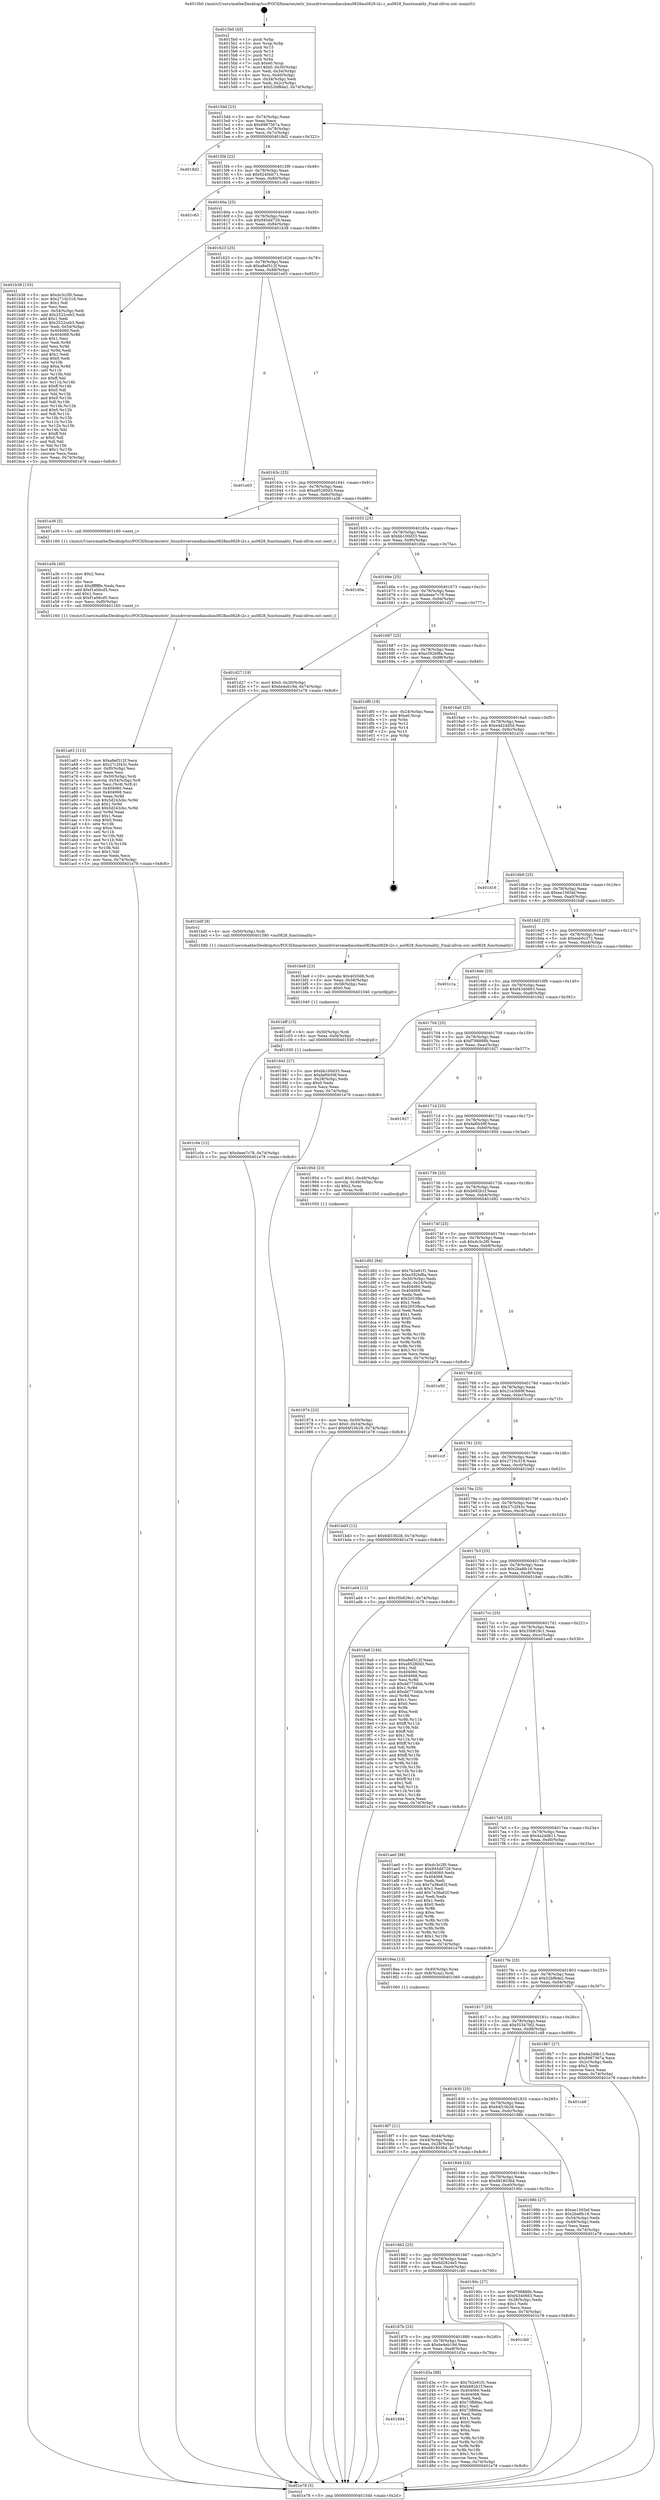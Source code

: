 digraph "0x4015b0" {
  label = "0x4015b0 (/mnt/c/Users/mathe/Desktop/tcc/POCII/binaries/extr_linuxdriversmediausbau0828au0828-i2c.c_au0828_functionality_Final-ollvm.out::main(0))"
  labelloc = "t"
  node[shape=record]

  Entry [label="",width=0.3,height=0.3,shape=circle,fillcolor=black,style=filled]
  "0x4015dd" [label="{
     0x4015dd [23]\l
     | [instrs]\l
     &nbsp;&nbsp;0x4015dd \<+3\>: mov -0x74(%rbp),%eax\l
     &nbsp;&nbsp;0x4015e0 \<+2\>: mov %eax,%ecx\l
     &nbsp;&nbsp;0x4015e2 \<+6\>: sub $0x8987367a,%ecx\l
     &nbsp;&nbsp;0x4015e8 \<+3\>: mov %eax,-0x78(%rbp)\l
     &nbsp;&nbsp;0x4015eb \<+3\>: mov %ecx,-0x7c(%rbp)\l
     &nbsp;&nbsp;0x4015ee \<+6\>: je 00000000004018d2 \<main+0x322\>\l
  }"]
  "0x4018d2" [label="{
     0x4018d2\l
  }", style=dashed]
  "0x4015f4" [label="{
     0x4015f4 [22]\l
     | [instrs]\l
     &nbsp;&nbsp;0x4015f4 \<+5\>: jmp 00000000004015f9 \<main+0x49\>\l
     &nbsp;&nbsp;0x4015f9 \<+3\>: mov -0x78(%rbp),%eax\l
     &nbsp;&nbsp;0x4015fc \<+5\>: sub $0x9240bb71,%eax\l
     &nbsp;&nbsp;0x401601 \<+3\>: mov %eax,-0x80(%rbp)\l
     &nbsp;&nbsp;0x401604 \<+6\>: je 0000000000401c63 \<main+0x6b3\>\l
  }"]
  Exit [label="",width=0.3,height=0.3,shape=circle,fillcolor=black,style=filled,peripheries=2]
  "0x401c63" [label="{
     0x401c63\l
  }", style=dashed]
  "0x40160a" [label="{
     0x40160a [25]\l
     | [instrs]\l
     &nbsp;&nbsp;0x40160a \<+5\>: jmp 000000000040160f \<main+0x5f\>\l
     &nbsp;&nbsp;0x40160f \<+3\>: mov -0x78(%rbp),%eax\l
     &nbsp;&nbsp;0x401612 \<+5\>: sub $0x945dd729,%eax\l
     &nbsp;&nbsp;0x401617 \<+6\>: mov %eax,-0x84(%rbp)\l
     &nbsp;&nbsp;0x40161d \<+6\>: je 0000000000401b38 \<main+0x588\>\l
  }"]
  "0x401894" [label="{
     0x401894\l
  }", style=dashed]
  "0x401b38" [label="{
     0x401b38 [155]\l
     | [instrs]\l
     &nbsp;&nbsp;0x401b38 \<+5\>: mov $0xdc3c2f0,%eax\l
     &nbsp;&nbsp;0x401b3d \<+5\>: mov $0x2710c318,%ecx\l
     &nbsp;&nbsp;0x401b42 \<+2\>: mov $0x1,%dl\l
     &nbsp;&nbsp;0x401b44 \<+2\>: xor %esi,%esi\l
     &nbsp;&nbsp;0x401b46 \<+3\>: mov -0x54(%rbp),%edi\l
     &nbsp;&nbsp;0x401b49 \<+6\>: add $0x2522ceb3,%edi\l
     &nbsp;&nbsp;0x401b4f \<+3\>: add $0x1,%edi\l
     &nbsp;&nbsp;0x401b52 \<+6\>: sub $0x2522ceb3,%edi\l
     &nbsp;&nbsp;0x401b58 \<+3\>: mov %edi,-0x54(%rbp)\l
     &nbsp;&nbsp;0x401b5b \<+7\>: mov 0x404060,%edi\l
     &nbsp;&nbsp;0x401b62 \<+8\>: mov 0x404068,%r8d\l
     &nbsp;&nbsp;0x401b6a \<+3\>: sub $0x1,%esi\l
     &nbsp;&nbsp;0x401b6d \<+3\>: mov %edi,%r9d\l
     &nbsp;&nbsp;0x401b70 \<+3\>: add %esi,%r9d\l
     &nbsp;&nbsp;0x401b73 \<+4\>: imul %r9d,%edi\l
     &nbsp;&nbsp;0x401b77 \<+3\>: and $0x1,%edi\l
     &nbsp;&nbsp;0x401b7a \<+3\>: cmp $0x0,%edi\l
     &nbsp;&nbsp;0x401b7d \<+4\>: sete %r10b\l
     &nbsp;&nbsp;0x401b81 \<+4\>: cmp $0xa,%r8d\l
     &nbsp;&nbsp;0x401b85 \<+4\>: setl %r11b\l
     &nbsp;&nbsp;0x401b89 \<+3\>: mov %r10b,%bl\l
     &nbsp;&nbsp;0x401b8c \<+3\>: xor $0xff,%bl\l
     &nbsp;&nbsp;0x401b8f \<+3\>: mov %r11b,%r14b\l
     &nbsp;&nbsp;0x401b92 \<+4\>: xor $0xff,%r14b\l
     &nbsp;&nbsp;0x401b96 \<+3\>: xor $0x0,%dl\l
     &nbsp;&nbsp;0x401b99 \<+3\>: mov %bl,%r15b\l
     &nbsp;&nbsp;0x401b9c \<+4\>: and $0x0,%r15b\l
     &nbsp;&nbsp;0x401ba0 \<+3\>: and %dl,%r10b\l
     &nbsp;&nbsp;0x401ba3 \<+3\>: mov %r14b,%r12b\l
     &nbsp;&nbsp;0x401ba6 \<+4\>: and $0x0,%r12b\l
     &nbsp;&nbsp;0x401baa \<+3\>: and %dl,%r11b\l
     &nbsp;&nbsp;0x401bad \<+3\>: or %r10b,%r15b\l
     &nbsp;&nbsp;0x401bb0 \<+3\>: or %r11b,%r12b\l
     &nbsp;&nbsp;0x401bb3 \<+3\>: xor %r12b,%r15b\l
     &nbsp;&nbsp;0x401bb6 \<+3\>: or %r14b,%bl\l
     &nbsp;&nbsp;0x401bb9 \<+3\>: xor $0xff,%bl\l
     &nbsp;&nbsp;0x401bbc \<+3\>: or $0x0,%dl\l
     &nbsp;&nbsp;0x401bbf \<+2\>: and %dl,%bl\l
     &nbsp;&nbsp;0x401bc1 \<+3\>: or %bl,%r15b\l
     &nbsp;&nbsp;0x401bc4 \<+4\>: test $0x1,%r15b\l
     &nbsp;&nbsp;0x401bc8 \<+3\>: cmovne %ecx,%eax\l
     &nbsp;&nbsp;0x401bcb \<+3\>: mov %eax,-0x74(%rbp)\l
     &nbsp;&nbsp;0x401bce \<+5\>: jmp 0000000000401e78 \<main+0x8c8\>\l
  }"]
  "0x401623" [label="{
     0x401623 [25]\l
     | [instrs]\l
     &nbsp;&nbsp;0x401623 \<+5\>: jmp 0000000000401628 \<main+0x78\>\l
     &nbsp;&nbsp;0x401628 \<+3\>: mov -0x78(%rbp),%eax\l
     &nbsp;&nbsp;0x40162b \<+5\>: sub $0xa8ef312f,%eax\l
     &nbsp;&nbsp;0x401630 \<+6\>: mov %eax,-0x88(%rbp)\l
     &nbsp;&nbsp;0x401636 \<+6\>: je 0000000000401e03 \<main+0x853\>\l
  }"]
  "0x401d3a" [label="{
     0x401d3a [88]\l
     | [instrs]\l
     &nbsp;&nbsp;0x401d3a \<+5\>: mov $0x7b2e91f1,%eax\l
     &nbsp;&nbsp;0x401d3f \<+5\>: mov $0xb682b1f,%ecx\l
     &nbsp;&nbsp;0x401d44 \<+7\>: mov 0x404060,%edx\l
     &nbsp;&nbsp;0x401d4b \<+7\>: mov 0x404068,%esi\l
     &nbsp;&nbsp;0x401d52 \<+2\>: mov %edx,%edi\l
     &nbsp;&nbsp;0x401d54 \<+6\>: add $0x73ffd6ac,%edi\l
     &nbsp;&nbsp;0x401d5a \<+3\>: sub $0x1,%edi\l
     &nbsp;&nbsp;0x401d5d \<+6\>: sub $0x73ffd6ac,%edi\l
     &nbsp;&nbsp;0x401d63 \<+3\>: imul %edi,%edx\l
     &nbsp;&nbsp;0x401d66 \<+3\>: and $0x1,%edx\l
     &nbsp;&nbsp;0x401d69 \<+3\>: cmp $0x0,%edx\l
     &nbsp;&nbsp;0x401d6c \<+4\>: sete %r8b\l
     &nbsp;&nbsp;0x401d70 \<+3\>: cmp $0xa,%esi\l
     &nbsp;&nbsp;0x401d73 \<+4\>: setl %r9b\l
     &nbsp;&nbsp;0x401d77 \<+3\>: mov %r8b,%r10b\l
     &nbsp;&nbsp;0x401d7a \<+3\>: and %r9b,%r10b\l
     &nbsp;&nbsp;0x401d7d \<+3\>: xor %r9b,%r8b\l
     &nbsp;&nbsp;0x401d80 \<+3\>: or %r8b,%r10b\l
     &nbsp;&nbsp;0x401d83 \<+4\>: test $0x1,%r10b\l
     &nbsp;&nbsp;0x401d87 \<+3\>: cmovne %ecx,%eax\l
     &nbsp;&nbsp;0x401d8a \<+3\>: mov %eax,-0x74(%rbp)\l
     &nbsp;&nbsp;0x401d8d \<+5\>: jmp 0000000000401e78 \<main+0x8c8\>\l
  }"]
  "0x401e03" [label="{
     0x401e03\l
  }", style=dashed]
  "0x40163c" [label="{
     0x40163c [25]\l
     | [instrs]\l
     &nbsp;&nbsp;0x40163c \<+5\>: jmp 0000000000401641 \<main+0x91\>\l
     &nbsp;&nbsp;0x401641 \<+3\>: mov -0x78(%rbp),%eax\l
     &nbsp;&nbsp;0x401644 \<+5\>: sub $0xa95280d3,%eax\l
     &nbsp;&nbsp;0x401649 \<+6\>: mov %eax,-0x8c(%rbp)\l
     &nbsp;&nbsp;0x40164f \<+6\>: je 0000000000401a36 \<main+0x486\>\l
  }"]
  "0x40187b" [label="{
     0x40187b [25]\l
     | [instrs]\l
     &nbsp;&nbsp;0x40187b \<+5\>: jmp 0000000000401880 \<main+0x2d0\>\l
     &nbsp;&nbsp;0x401880 \<+3\>: mov -0x78(%rbp),%eax\l
     &nbsp;&nbsp;0x401883 \<+5\>: sub $0x6e4eb19d,%eax\l
     &nbsp;&nbsp;0x401888 \<+6\>: mov %eax,-0xe8(%rbp)\l
     &nbsp;&nbsp;0x40188e \<+6\>: je 0000000000401d3a \<main+0x78a\>\l
  }"]
  "0x401a36" [label="{
     0x401a36 [5]\l
     | [instrs]\l
     &nbsp;&nbsp;0x401a36 \<+5\>: call 0000000000401160 \<next_i\>\l
     | [calls]\l
     &nbsp;&nbsp;0x401160 \{1\} (/mnt/c/Users/mathe/Desktop/tcc/POCII/binaries/extr_linuxdriversmediausbau0828au0828-i2c.c_au0828_functionality_Final-ollvm.out::next_i)\l
  }"]
  "0x401655" [label="{
     0x401655 [25]\l
     | [instrs]\l
     &nbsp;&nbsp;0x401655 \<+5\>: jmp 000000000040165a \<main+0xaa\>\l
     &nbsp;&nbsp;0x40165a \<+3\>: mov -0x78(%rbp),%eax\l
     &nbsp;&nbsp;0x40165d \<+5\>: sub $0xbb100d33,%eax\l
     &nbsp;&nbsp;0x401662 \<+6\>: mov %eax,-0x90(%rbp)\l
     &nbsp;&nbsp;0x401668 \<+6\>: je 0000000000401d0a \<main+0x75a\>\l
  }"]
  "0x401cb0" [label="{
     0x401cb0\l
  }", style=dashed]
  "0x401d0a" [label="{
     0x401d0a\l
  }", style=dashed]
  "0x40166e" [label="{
     0x40166e [25]\l
     | [instrs]\l
     &nbsp;&nbsp;0x40166e \<+5\>: jmp 0000000000401673 \<main+0xc3\>\l
     &nbsp;&nbsp;0x401673 \<+3\>: mov -0x78(%rbp),%eax\l
     &nbsp;&nbsp;0x401676 \<+5\>: sub $0xdeee7c78,%eax\l
     &nbsp;&nbsp;0x40167b \<+6\>: mov %eax,-0x94(%rbp)\l
     &nbsp;&nbsp;0x401681 \<+6\>: je 0000000000401d27 \<main+0x777\>\l
  }"]
  "0x401c0e" [label="{
     0x401c0e [12]\l
     | [instrs]\l
     &nbsp;&nbsp;0x401c0e \<+7\>: movl $0xdeee7c78,-0x74(%rbp)\l
     &nbsp;&nbsp;0x401c15 \<+5\>: jmp 0000000000401e78 \<main+0x8c8\>\l
  }"]
  "0x401d27" [label="{
     0x401d27 [19]\l
     | [instrs]\l
     &nbsp;&nbsp;0x401d27 \<+7\>: movl $0x0,-0x30(%rbp)\l
     &nbsp;&nbsp;0x401d2e \<+7\>: movl $0x6e4eb19d,-0x74(%rbp)\l
     &nbsp;&nbsp;0x401d35 \<+5\>: jmp 0000000000401e78 \<main+0x8c8\>\l
  }"]
  "0x401687" [label="{
     0x401687 [25]\l
     | [instrs]\l
     &nbsp;&nbsp;0x401687 \<+5\>: jmp 000000000040168c \<main+0xdc\>\l
     &nbsp;&nbsp;0x40168c \<+3\>: mov -0x78(%rbp),%eax\l
     &nbsp;&nbsp;0x40168f \<+5\>: sub $0xe392bf8a,%eax\l
     &nbsp;&nbsp;0x401694 \<+6\>: mov %eax,-0x98(%rbp)\l
     &nbsp;&nbsp;0x40169a \<+6\>: je 0000000000401df0 \<main+0x840\>\l
  }"]
  "0x401bff" [label="{
     0x401bff [15]\l
     | [instrs]\l
     &nbsp;&nbsp;0x401bff \<+4\>: mov -0x50(%rbp),%rdi\l
     &nbsp;&nbsp;0x401c03 \<+6\>: mov %eax,-0xf4(%rbp)\l
     &nbsp;&nbsp;0x401c09 \<+5\>: call 0000000000401030 \<free@plt\>\l
     | [calls]\l
     &nbsp;&nbsp;0x401030 \{1\} (unknown)\l
  }"]
  "0x401df0" [label="{
     0x401df0 [19]\l
     | [instrs]\l
     &nbsp;&nbsp;0x401df0 \<+3\>: mov -0x24(%rbp),%eax\l
     &nbsp;&nbsp;0x401df3 \<+7\>: add $0xe0,%rsp\l
     &nbsp;&nbsp;0x401dfa \<+1\>: pop %rbx\l
     &nbsp;&nbsp;0x401dfb \<+2\>: pop %r12\l
     &nbsp;&nbsp;0x401dfd \<+2\>: pop %r14\l
     &nbsp;&nbsp;0x401dff \<+2\>: pop %r15\l
     &nbsp;&nbsp;0x401e01 \<+1\>: pop %rbp\l
     &nbsp;&nbsp;0x401e02 \<+1\>: ret\l
  }"]
  "0x4016a0" [label="{
     0x4016a0 [25]\l
     | [instrs]\l
     &nbsp;&nbsp;0x4016a0 \<+5\>: jmp 00000000004016a5 \<main+0xf5\>\l
     &nbsp;&nbsp;0x4016a5 \<+3\>: mov -0x78(%rbp),%eax\l
     &nbsp;&nbsp;0x4016a8 \<+5\>: sub $0xe4d24d5d,%eax\l
     &nbsp;&nbsp;0x4016ad \<+6\>: mov %eax,-0x9c(%rbp)\l
     &nbsp;&nbsp;0x4016b3 \<+6\>: je 0000000000401d16 \<main+0x766\>\l
  }"]
  "0x401be8" [label="{
     0x401be8 [23]\l
     | [instrs]\l
     &nbsp;&nbsp;0x401be8 \<+10\>: movabs $0x4020d6,%rdi\l
     &nbsp;&nbsp;0x401bf2 \<+3\>: mov %eax,-0x58(%rbp)\l
     &nbsp;&nbsp;0x401bf5 \<+3\>: mov -0x58(%rbp),%esi\l
     &nbsp;&nbsp;0x401bf8 \<+2\>: mov $0x0,%al\l
     &nbsp;&nbsp;0x401bfa \<+5\>: call 0000000000401040 \<printf@plt\>\l
     | [calls]\l
     &nbsp;&nbsp;0x401040 \{1\} (unknown)\l
  }"]
  "0x401d16" [label="{
     0x401d16\l
  }", style=dashed]
  "0x4016b9" [label="{
     0x4016b9 [25]\l
     | [instrs]\l
     &nbsp;&nbsp;0x4016b9 \<+5\>: jmp 00000000004016be \<main+0x10e\>\l
     &nbsp;&nbsp;0x4016be \<+3\>: mov -0x78(%rbp),%eax\l
     &nbsp;&nbsp;0x4016c1 \<+5\>: sub $0xee1565ef,%eax\l
     &nbsp;&nbsp;0x4016c6 \<+6\>: mov %eax,-0xa0(%rbp)\l
     &nbsp;&nbsp;0x4016cc \<+6\>: je 0000000000401bdf \<main+0x62f\>\l
  }"]
  "0x401a63" [label="{
     0x401a63 [113]\l
     | [instrs]\l
     &nbsp;&nbsp;0x401a63 \<+5\>: mov $0xa8ef312f,%ecx\l
     &nbsp;&nbsp;0x401a68 \<+5\>: mov $0x27c2f43c,%edx\l
     &nbsp;&nbsp;0x401a6d \<+6\>: mov -0xf0(%rbp),%esi\l
     &nbsp;&nbsp;0x401a73 \<+3\>: imul %eax,%esi\l
     &nbsp;&nbsp;0x401a76 \<+4\>: mov -0x50(%rbp),%rdi\l
     &nbsp;&nbsp;0x401a7a \<+4\>: movslq -0x54(%rbp),%r8\l
     &nbsp;&nbsp;0x401a7e \<+4\>: mov %esi,(%rdi,%r8,4)\l
     &nbsp;&nbsp;0x401a82 \<+7\>: mov 0x404060,%eax\l
     &nbsp;&nbsp;0x401a89 \<+7\>: mov 0x404068,%esi\l
     &nbsp;&nbsp;0x401a90 \<+3\>: mov %eax,%r9d\l
     &nbsp;&nbsp;0x401a93 \<+7\>: sub $0x5d243cbc,%r9d\l
     &nbsp;&nbsp;0x401a9a \<+4\>: sub $0x1,%r9d\l
     &nbsp;&nbsp;0x401a9e \<+7\>: add $0x5d243cbc,%r9d\l
     &nbsp;&nbsp;0x401aa5 \<+4\>: imul %r9d,%eax\l
     &nbsp;&nbsp;0x401aa9 \<+3\>: and $0x1,%eax\l
     &nbsp;&nbsp;0x401aac \<+3\>: cmp $0x0,%eax\l
     &nbsp;&nbsp;0x401aaf \<+4\>: sete %r10b\l
     &nbsp;&nbsp;0x401ab3 \<+3\>: cmp $0xa,%esi\l
     &nbsp;&nbsp;0x401ab6 \<+4\>: setl %r11b\l
     &nbsp;&nbsp;0x401aba \<+3\>: mov %r10b,%bl\l
     &nbsp;&nbsp;0x401abd \<+3\>: and %r11b,%bl\l
     &nbsp;&nbsp;0x401ac0 \<+3\>: xor %r11b,%r10b\l
     &nbsp;&nbsp;0x401ac3 \<+3\>: or %r10b,%bl\l
     &nbsp;&nbsp;0x401ac6 \<+3\>: test $0x1,%bl\l
     &nbsp;&nbsp;0x401ac9 \<+3\>: cmovne %edx,%ecx\l
     &nbsp;&nbsp;0x401acc \<+3\>: mov %ecx,-0x74(%rbp)\l
     &nbsp;&nbsp;0x401acf \<+5\>: jmp 0000000000401e78 \<main+0x8c8\>\l
  }"]
  "0x401bdf" [label="{
     0x401bdf [9]\l
     | [instrs]\l
     &nbsp;&nbsp;0x401bdf \<+4\>: mov -0x50(%rbp),%rdi\l
     &nbsp;&nbsp;0x401be3 \<+5\>: call 0000000000401580 \<au0828_functionality\>\l
     | [calls]\l
     &nbsp;&nbsp;0x401580 \{1\} (/mnt/c/Users/mathe/Desktop/tcc/POCII/binaries/extr_linuxdriversmediausbau0828au0828-i2c.c_au0828_functionality_Final-ollvm.out::au0828_functionality)\l
  }"]
  "0x4016d2" [label="{
     0x4016d2 [25]\l
     | [instrs]\l
     &nbsp;&nbsp;0x4016d2 \<+5\>: jmp 00000000004016d7 \<main+0x127\>\l
     &nbsp;&nbsp;0x4016d7 \<+3\>: mov -0x78(%rbp),%eax\l
     &nbsp;&nbsp;0x4016da \<+5\>: sub $0xeeb0c372,%eax\l
     &nbsp;&nbsp;0x4016df \<+6\>: mov %eax,-0xa4(%rbp)\l
     &nbsp;&nbsp;0x4016e5 \<+6\>: je 0000000000401c1a \<main+0x66a\>\l
  }"]
  "0x401a3b" [label="{
     0x401a3b [40]\l
     | [instrs]\l
     &nbsp;&nbsp;0x401a3b \<+5\>: mov $0x2,%ecx\l
     &nbsp;&nbsp;0x401a40 \<+1\>: cltd\l
     &nbsp;&nbsp;0x401a41 \<+2\>: idiv %ecx\l
     &nbsp;&nbsp;0x401a43 \<+6\>: imul $0xfffffffe,%edx,%ecx\l
     &nbsp;&nbsp;0x401a49 \<+6\>: add $0xf1a0dcd5,%ecx\l
     &nbsp;&nbsp;0x401a4f \<+3\>: add $0x1,%ecx\l
     &nbsp;&nbsp;0x401a52 \<+6\>: sub $0xf1a0dcd5,%ecx\l
     &nbsp;&nbsp;0x401a58 \<+6\>: mov %ecx,-0xf0(%rbp)\l
     &nbsp;&nbsp;0x401a5e \<+5\>: call 0000000000401160 \<next_i\>\l
     | [calls]\l
     &nbsp;&nbsp;0x401160 \{1\} (/mnt/c/Users/mathe/Desktop/tcc/POCII/binaries/extr_linuxdriversmediausbau0828au0828-i2c.c_au0828_functionality_Final-ollvm.out::next_i)\l
  }"]
  "0x401c1a" [label="{
     0x401c1a\l
  }", style=dashed]
  "0x4016eb" [label="{
     0x4016eb [25]\l
     | [instrs]\l
     &nbsp;&nbsp;0x4016eb \<+5\>: jmp 00000000004016f0 \<main+0x140\>\l
     &nbsp;&nbsp;0x4016f0 \<+3\>: mov -0x78(%rbp),%eax\l
     &nbsp;&nbsp;0x4016f3 \<+5\>: sub $0xf4340663,%eax\l
     &nbsp;&nbsp;0x4016f8 \<+6\>: mov %eax,-0xa8(%rbp)\l
     &nbsp;&nbsp;0x4016fe \<+6\>: je 0000000000401942 \<main+0x392\>\l
  }"]
  "0x401974" [label="{
     0x401974 [23]\l
     | [instrs]\l
     &nbsp;&nbsp;0x401974 \<+4\>: mov %rax,-0x50(%rbp)\l
     &nbsp;&nbsp;0x401978 \<+7\>: movl $0x0,-0x54(%rbp)\l
     &nbsp;&nbsp;0x40197f \<+7\>: movl $0x64f10b28,-0x74(%rbp)\l
     &nbsp;&nbsp;0x401986 \<+5\>: jmp 0000000000401e78 \<main+0x8c8\>\l
  }"]
  "0x401942" [label="{
     0x401942 [27]\l
     | [instrs]\l
     &nbsp;&nbsp;0x401942 \<+5\>: mov $0xbb100d33,%eax\l
     &nbsp;&nbsp;0x401947 \<+5\>: mov $0xfaf0b59f,%ecx\l
     &nbsp;&nbsp;0x40194c \<+3\>: mov -0x28(%rbp),%edx\l
     &nbsp;&nbsp;0x40194f \<+3\>: cmp $0x0,%edx\l
     &nbsp;&nbsp;0x401952 \<+3\>: cmove %ecx,%eax\l
     &nbsp;&nbsp;0x401955 \<+3\>: mov %eax,-0x74(%rbp)\l
     &nbsp;&nbsp;0x401958 \<+5\>: jmp 0000000000401e78 \<main+0x8c8\>\l
  }"]
  "0x401704" [label="{
     0x401704 [25]\l
     | [instrs]\l
     &nbsp;&nbsp;0x401704 \<+5\>: jmp 0000000000401709 \<main+0x159\>\l
     &nbsp;&nbsp;0x401709 \<+3\>: mov -0x78(%rbp),%eax\l
     &nbsp;&nbsp;0x40170c \<+5\>: sub $0xf798888b,%eax\l
     &nbsp;&nbsp;0x401711 \<+6\>: mov %eax,-0xac(%rbp)\l
     &nbsp;&nbsp;0x401717 \<+6\>: je 0000000000401927 \<main+0x377\>\l
  }"]
  "0x401862" [label="{
     0x401862 [25]\l
     | [instrs]\l
     &nbsp;&nbsp;0x401862 \<+5\>: jmp 0000000000401867 \<main+0x2b7\>\l
     &nbsp;&nbsp;0x401867 \<+3\>: mov -0x78(%rbp),%eax\l
     &nbsp;&nbsp;0x40186a \<+5\>: sub $0x6d2824e5,%eax\l
     &nbsp;&nbsp;0x40186f \<+6\>: mov %eax,-0xe4(%rbp)\l
     &nbsp;&nbsp;0x401875 \<+6\>: je 0000000000401cb0 \<main+0x700\>\l
  }"]
  "0x401927" [label="{
     0x401927\l
  }", style=dashed]
  "0x40171d" [label="{
     0x40171d [25]\l
     | [instrs]\l
     &nbsp;&nbsp;0x40171d \<+5\>: jmp 0000000000401722 \<main+0x172\>\l
     &nbsp;&nbsp;0x401722 \<+3\>: mov -0x78(%rbp),%eax\l
     &nbsp;&nbsp;0x401725 \<+5\>: sub $0xfaf0b59f,%eax\l
     &nbsp;&nbsp;0x40172a \<+6\>: mov %eax,-0xb0(%rbp)\l
     &nbsp;&nbsp;0x401730 \<+6\>: je 000000000040195d \<main+0x3ad\>\l
  }"]
  "0x40190c" [label="{
     0x40190c [27]\l
     | [instrs]\l
     &nbsp;&nbsp;0x40190c \<+5\>: mov $0xf798888b,%eax\l
     &nbsp;&nbsp;0x401911 \<+5\>: mov $0xf4340663,%ecx\l
     &nbsp;&nbsp;0x401916 \<+3\>: mov -0x28(%rbp),%edx\l
     &nbsp;&nbsp;0x401919 \<+3\>: cmp $0x1,%edx\l
     &nbsp;&nbsp;0x40191c \<+3\>: cmovl %ecx,%eax\l
     &nbsp;&nbsp;0x40191f \<+3\>: mov %eax,-0x74(%rbp)\l
     &nbsp;&nbsp;0x401922 \<+5\>: jmp 0000000000401e78 \<main+0x8c8\>\l
  }"]
  "0x40195d" [label="{
     0x40195d [23]\l
     | [instrs]\l
     &nbsp;&nbsp;0x40195d \<+7\>: movl $0x1,-0x48(%rbp)\l
     &nbsp;&nbsp;0x401964 \<+4\>: movslq -0x48(%rbp),%rax\l
     &nbsp;&nbsp;0x401968 \<+4\>: shl $0x2,%rax\l
     &nbsp;&nbsp;0x40196c \<+3\>: mov %rax,%rdi\l
     &nbsp;&nbsp;0x40196f \<+5\>: call 0000000000401050 \<malloc@plt\>\l
     | [calls]\l
     &nbsp;&nbsp;0x401050 \{1\} (unknown)\l
  }"]
  "0x401736" [label="{
     0x401736 [25]\l
     | [instrs]\l
     &nbsp;&nbsp;0x401736 \<+5\>: jmp 000000000040173b \<main+0x18b\>\l
     &nbsp;&nbsp;0x40173b \<+3\>: mov -0x78(%rbp),%eax\l
     &nbsp;&nbsp;0x40173e \<+5\>: sub $0xb682b1f,%eax\l
     &nbsp;&nbsp;0x401743 \<+6\>: mov %eax,-0xb4(%rbp)\l
     &nbsp;&nbsp;0x401749 \<+6\>: je 0000000000401d92 \<main+0x7e2\>\l
  }"]
  "0x401849" [label="{
     0x401849 [25]\l
     | [instrs]\l
     &nbsp;&nbsp;0x401849 \<+5\>: jmp 000000000040184e \<main+0x29e\>\l
     &nbsp;&nbsp;0x40184e \<+3\>: mov -0x78(%rbp),%eax\l
     &nbsp;&nbsp;0x401851 \<+5\>: sub $0x68180364,%eax\l
     &nbsp;&nbsp;0x401856 \<+6\>: mov %eax,-0xe0(%rbp)\l
     &nbsp;&nbsp;0x40185c \<+6\>: je 000000000040190c \<main+0x35c\>\l
  }"]
  "0x401d92" [label="{
     0x401d92 [94]\l
     | [instrs]\l
     &nbsp;&nbsp;0x401d92 \<+5\>: mov $0x7b2e91f1,%eax\l
     &nbsp;&nbsp;0x401d97 \<+5\>: mov $0xe392bf8a,%ecx\l
     &nbsp;&nbsp;0x401d9c \<+3\>: mov -0x30(%rbp),%edx\l
     &nbsp;&nbsp;0x401d9f \<+3\>: mov %edx,-0x24(%rbp)\l
     &nbsp;&nbsp;0x401da2 \<+7\>: mov 0x404060,%edx\l
     &nbsp;&nbsp;0x401da9 \<+7\>: mov 0x404068,%esi\l
     &nbsp;&nbsp;0x401db0 \<+2\>: mov %edx,%edi\l
     &nbsp;&nbsp;0x401db2 \<+6\>: add $0x2053fbca,%edi\l
     &nbsp;&nbsp;0x401db8 \<+3\>: sub $0x1,%edi\l
     &nbsp;&nbsp;0x401dbb \<+6\>: sub $0x2053fbca,%edi\l
     &nbsp;&nbsp;0x401dc1 \<+3\>: imul %edi,%edx\l
     &nbsp;&nbsp;0x401dc4 \<+3\>: and $0x1,%edx\l
     &nbsp;&nbsp;0x401dc7 \<+3\>: cmp $0x0,%edx\l
     &nbsp;&nbsp;0x401dca \<+4\>: sete %r8b\l
     &nbsp;&nbsp;0x401dce \<+3\>: cmp $0xa,%esi\l
     &nbsp;&nbsp;0x401dd1 \<+4\>: setl %r9b\l
     &nbsp;&nbsp;0x401dd5 \<+3\>: mov %r8b,%r10b\l
     &nbsp;&nbsp;0x401dd8 \<+3\>: and %r9b,%r10b\l
     &nbsp;&nbsp;0x401ddb \<+3\>: xor %r9b,%r8b\l
     &nbsp;&nbsp;0x401dde \<+3\>: or %r8b,%r10b\l
     &nbsp;&nbsp;0x401de1 \<+4\>: test $0x1,%r10b\l
     &nbsp;&nbsp;0x401de5 \<+3\>: cmovne %ecx,%eax\l
     &nbsp;&nbsp;0x401de8 \<+3\>: mov %eax,-0x74(%rbp)\l
     &nbsp;&nbsp;0x401deb \<+5\>: jmp 0000000000401e78 \<main+0x8c8\>\l
  }"]
  "0x40174f" [label="{
     0x40174f [25]\l
     | [instrs]\l
     &nbsp;&nbsp;0x40174f \<+5\>: jmp 0000000000401754 \<main+0x1a4\>\l
     &nbsp;&nbsp;0x401754 \<+3\>: mov -0x78(%rbp),%eax\l
     &nbsp;&nbsp;0x401757 \<+5\>: sub $0xdc3c2f0,%eax\l
     &nbsp;&nbsp;0x40175c \<+6\>: mov %eax,-0xb8(%rbp)\l
     &nbsp;&nbsp;0x401762 \<+6\>: je 0000000000401e50 \<main+0x8a0\>\l
  }"]
  "0x40198b" [label="{
     0x40198b [27]\l
     | [instrs]\l
     &nbsp;&nbsp;0x40198b \<+5\>: mov $0xee1565ef,%eax\l
     &nbsp;&nbsp;0x401990 \<+5\>: mov $0x2ba8fc16,%ecx\l
     &nbsp;&nbsp;0x401995 \<+3\>: mov -0x54(%rbp),%edx\l
     &nbsp;&nbsp;0x401998 \<+3\>: cmp -0x48(%rbp),%edx\l
     &nbsp;&nbsp;0x40199b \<+3\>: cmovl %ecx,%eax\l
     &nbsp;&nbsp;0x40199e \<+3\>: mov %eax,-0x74(%rbp)\l
     &nbsp;&nbsp;0x4019a1 \<+5\>: jmp 0000000000401e78 \<main+0x8c8\>\l
  }"]
  "0x401e50" [label="{
     0x401e50\l
  }", style=dashed]
  "0x401768" [label="{
     0x401768 [25]\l
     | [instrs]\l
     &nbsp;&nbsp;0x401768 \<+5\>: jmp 000000000040176d \<main+0x1bd\>\l
     &nbsp;&nbsp;0x40176d \<+3\>: mov -0x78(%rbp),%eax\l
     &nbsp;&nbsp;0x401770 \<+5\>: sub $0x21e3b69f,%eax\l
     &nbsp;&nbsp;0x401775 \<+6\>: mov %eax,-0xbc(%rbp)\l
     &nbsp;&nbsp;0x40177b \<+6\>: je 0000000000401ccf \<main+0x71f\>\l
  }"]
  "0x401830" [label="{
     0x401830 [25]\l
     | [instrs]\l
     &nbsp;&nbsp;0x401830 \<+5\>: jmp 0000000000401835 \<main+0x285\>\l
     &nbsp;&nbsp;0x401835 \<+3\>: mov -0x78(%rbp),%eax\l
     &nbsp;&nbsp;0x401838 \<+5\>: sub $0x64f10b28,%eax\l
     &nbsp;&nbsp;0x40183d \<+6\>: mov %eax,-0xdc(%rbp)\l
     &nbsp;&nbsp;0x401843 \<+6\>: je 000000000040198b \<main+0x3db\>\l
  }"]
  "0x401ccf" [label="{
     0x401ccf\l
  }", style=dashed]
  "0x401781" [label="{
     0x401781 [25]\l
     | [instrs]\l
     &nbsp;&nbsp;0x401781 \<+5\>: jmp 0000000000401786 \<main+0x1d6\>\l
     &nbsp;&nbsp;0x401786 \<+3\>: mov -0x78(%rbp),%eax\l
     &nbsp;&nbsp;0x401789 \<+5\>: sub $0x2710c318,%eax\l
     &nbsp;&nbsp;0x40178e \<+6\>: mov %eax,-0xc0(%rbp)\l
     &nbsp;&nbsp;0x401794 \<+6\>: je 0000000000401bd3 \<main+0x623\>\l
  }"]
  "0x401c48" [label="{
     0x401c48\l
  }", style=dashed]
  "0x401bd3" [label="{
     0x401bd3 [12]\l
     | [instrs]\l
     &nbsp;&nbsp;0x401bd3 \<+7\>: movl $0x64f10b28,-0x74(%rbp)\l
     &nbsp;&nbsp;0x401bda \<+5\>: jmp 0000000000401e78 \<main+0x8c8\>\l
  }"]
  "0x40179a" [label="{
     0x40179a [25]\l
     | [instrs]\l
     &nbsp;&nbsp;0x40179a \<+5\>: jmp 000000000040179f \<main+0x1ef\>\l
     &nbsp;&nbsp;0x40179f \<+3\>: mov -0x78(%rbp),%eax\l
     &nbsp;&nbsp;0x4017a2 \<+5\>: sub $0x27c2f43c,%eax\l
     &nbsp;&nbsp;0x4017a7 \<+6\>: mov %eax,-0xc4(%rbp)\l
     &nbsp;&nbsp;0x4017ad \<+6\>: je 0000000000401ad4 \<main+0x524\>\l
  }"]
  "0x4018f7" [label="{
     0x4018f7 [21]\l
     | [instrs]\l
     &nbsp;&nbsp;0x4018f7 \<+3\>: mov %eax,-0x44(%rbp)\l
     &nbsp;&nbsp;0x4018fa \<+3\>: mov -0x44(%rbp),%eax\l
     &nbsp;&nbsp;0x4018fd \<+3\>: mov %eax,-0x28(%rbp)\l
     &nbsp;&nbsp;0x401900 \<+7\>: movl $0x68180364,-0x74(%rbp)\l
     &nbsp;&nbsp;0x401907 \<+5\>: jmp 0000000000401e78 \<main+0x8c8\>\l
  }"]
  "0x401ad4" [label="{
     0x401ad4 [12]\l
     | [instrs]\l
     &nbsp;&nbsp;0x401ad4 \<+7\>: movl $0x35b829c1,-0x74(%rbp)\l
     &nbsp;&nbsp;0x401adb \<+5\>: jmp 0000000000401e78 \<main+0x8c8\>\l
  }"]
  "0x4017b3" [label="{
     0x4017b3 [25]\l
     | [instrs]\l
     &nbsp;&nbsp;0x4017b3 \<+5\>: jmp 00000000004017b8 \<main+0x208\>\l
     &nbsp;&nbsp;0x4017b8 \<+3\>: mov -0x78(%rbp),%eax\l
     &nbsp;&nbsp;0x4017bb \<+5\>: sub $0x2ba8fc16,%eax\l
     &nbsp;&nbsp;0x4017c0 \<+6\>: mov %eax,-0xc8(%rbp)\l
     &nbsp;&nbsp;0x4017c6 \<+6\>: je 00000000004019a6 \<main+0x3f6\>\l
  }"]
  "0x4015b0" [label="{
     0x4015b0 [45]\l
     | [instrs]\l
     &nbsp;&nbsp;0x4015b0 \<+1\>: push %rbp\l
     &nbsp;&nbsp;0x4015b1 \<+3\>: mov %rsp,%rbp\l
     &nbsp;&nbsp;0x4015b4 \<+2\>: push %r15\l
     &nbsp;&nbsp;0x4015b6 \<+2\>: push %r14\l
     &nbsp;&nbsp;0x4015b8 \<+2\>: push %r12\l
     &nbsp;&nbsp;0x4015ba \<+1\>: push %rbx\l
     &nbsp;&nbsp;0x4015bb \<+7\>: sub $0xe0,%rsp\l
     &nbsp;&nbsp;0x4015c2 \<+7\>: movl $0x0,-0x30(%rbp)\l
     &nbsp;&nbsp;0x4015c9 \<+3\>: mov %edi,-0x34(%rbp)\l
     &nbsp;&nbsp;0x4015cc \<+4\>: mov %rsi,-0x40(%rbp)\l
     &nbsp;&nbsp;0x4015d0 \<+3\>: mov -0x34(%rbp),%edi\l
     &nbsp;&nbsp;0x4015d3 \<+3\>: mov %edi,-0x2c(%rbp)\l
     &nbsp;&nbsp;0x4015d6 \<+7\>: movl $0x52bf8de2,-0x74(%rbp)\l
  }"]
  "0x4019a6" [label="{
     0x4019a6 [144]\l
     | [instrs]\l
     &nbsp;&nbsp;0x4019a6 \<+5\>: mov $0xa8ef312f,%eax\l
     &nbsp;&nbsp;0x4019ab \<+5\>: mov $0xa95280d3,%ecx\l
     &nbsp;&nbsp;0x4019b0 \<+2\>: mov $0x1,%dl\l
     &nbsp;&nbsp;0x4019b2 \<+7\>: mov 0x404060,%esi\l
     &nbsp;&nbsp;0x4019b9 \<+7\>: mov 0x404068,%edi\l
     &nbsp;&nbsp;0x4019c0 \<+3\>: mov %esi,%r8d\l
     &nbsp;&nbsp;0x4019c3 \<+7\>: sub $0xdd7734bb,%r8d\l
     &nbsp;&nbsp;0x4019ca \<+4\>: sub $0x1,%r8d\l
     &nbsp;&nbsp;0x4019ce \<+7\>: add $0xdd7734bb,%r8d\l
     &nbsp;&nbsp;0x4019d5 \<+4\>: imul %r8d,%esi\l
     &nbsp;&nbsp;0x4019d9 \<+3\>: and $0x1,%esi\l
     &nbsp;&nbsp;0x4019dc \<+3\>: cmp $0x0,%esi\l
     &nbsp;&nbsp;0x4019df \<+4\>: sete %r9b\l
     &nbsp;&nbsp;0x4019e3 \<+3\>: cmp $0xa,%edi\l
     &nbsp;&nbsp;0x4019e6 \<+4\>: setl %r10b\l
     &nbsp;&nbsp;0x4019ea \<+3\>: mov %r9b,%r11b\l
     &nbsp;&nbsp;0x4019ed \<+4\>: xor $0xff,%r11b\l
     &nbsp;&nbsp;0x4019f1 \<+3\>: mov %r10b,%bl\l
     &nbsp;&nbsp;0x4019f4 \<+3\>: xor $0xff,%bl\l
     &nbsp;&nbsp;0x4019f7 \<+3\>: xor $0x1,%dl\l
     &nbsp;&nbsp;0x4019fa \<+3\>: mov %r11b,%r14b\l
     &nbsp;&nbsp;0x4019fd \<+4\>: and $0xff,%r14b\l
     &nbsp;&nbsp;0x401a01 \<+3\>: and %dl,%r9b\l
     &nbsp;&nbsp;0x401a04 \<+3\>: mov %bl,%r15b\l
     &nbsp;&nbsp;0x401a07 \<+4\>: and $0xff,%r15b\l
     &nbsp;&nbsp;0x401a0b \<+3\>: and %dl,%r10b\l
     &nbsp;&nbsp;0x401a0e \<+3\>: or %r9b,%r14b\l
     &nbsp;&nbsp;0x401a11 \<+3\>: or %r10b,%r15b\l
     &nbsp;&nbsp;0x401a14 \<+3\>: xor %r15b,%r14b\l
     &nbsp;&nbsp;0x401a17 \<+3\>: or %bl,%r11b\l
     &nbsp;&nbsp;0x401a1a \<+4\>: xor $0xff,%r11b\l
     &nbsp;&nbsp;0x401a1e \<+3\>: or $0x1,%dl\l
     &nbsp;&nbsp;0x401a21 \<+3\>: and %dl,%r11b\l
     &nbsp;&nbsp;0x401a24 \<+3\>: or %r11b,%r14b\l
     &nbsp;&nbsp;0x401a27 \<+4\>: test $0x1,%r14b\l
     &nbsp;&nbsp;0x401a2b \<+3\>: cmovne %ecx,%eax\l
     &nbsp;&nbsp;0x401a2e \<+3\>: mov %eax,-0x74(%rbp)\l
     &nbsp;&nbsp;0x401a31 \<+5\>: jmp 0000000000401e78 \<main+0x8c8\>\l
  }"]
  "0x4017cc" [label="{
     0x4017cc [25]\l
     | [instrs]\l
     &nbsp;&nbsp;0x4017cc \<+5\>: jmp 00000000004017d1 \<main+0x221\>\l
     &nbsp;&nbsp;0x4017d1 \<+3\>: mov -0x78(%rbp),%eax\l
     &nbsp;&nbsp;0x4017d4 \<+5\>: sub $0x35b829c1,%eax\l
     &nbsp;&nbsp;0x4017d9 \<+6\>: mov %eax,-0xcc(%rbp)\l
     &nbsp;&nbsp;0x4017df \<+6\>: je 0000000000401ae0 \<main+0x530\>\l
  }"]
  "0x401e78" [label="{
     0x401e78 [5]\l
     | [instrs]\l
     &nbsp;&nbsp;0x401e78 \<+5\>: jmp 00000000004015dd \<main+0x2d\>\l
  }"]
  "0x401ae0" [label="{
     0x401ae0 [88]\l
     | [instrs]\l
     &nbsp;&nbsp;0x401ae0 \<+5\>: mov $0xdc3c2f0,%eax\l
     &nbsp;&nbsp;0x401ae5 \<+5\>: mov $0x945dd729,%ecx\l
     &nbsp;&nbsp;0x401aea \<+7\>: mov 0x404060,%edx\l
     &nbsp;&nbsp;0x401af1 \<+7\>: mov 0x404068,%esi\l
     &nbsp;&nbsp;0x401af8 \<+2\>: mov %edx,%edi\l
     &nbsp;&nbsp;0x401afa \<+6\>: sub $0x7a38a62f,%edi\l
     &nbsp;&nbsp;0x401b00 \<+3\>: sub $0x1,%edi\l
     &nbsp;&nbsp;0x401b03 \<+6\>: add $0x7a38a62f,%edi\l
     &nbsp;&nbsp;0x401b09 \<+3\>: imul %edi,%edx\l
     &nbsp;&nbsp;0x401b0c \<+3\>: and $0x1,%edx\l
     &nbsp;&nbsp;0x401b0f \<+3\>: cmp $0x0,%edx\l
     &nbsp;&nbsp;0x401b12 \<+4\>: sete %r8b\l
     &nbsp;&nbsp;0x401b16 \<+3\>: cmp $0xa,%esi\l
     &nbsp;&nbsp;0x401b19 \<+4\>: setl %r9b\l
     &nbsp;&nbsp;0x401b1d \<+3\>: mov %r8b,%r10b\l
     &nbsp;&nbsp;0x401b20 \<+3\>: and %r9b,%r10b\l
     &nbsp;&nbsp;0x401b23 \<+3\>: xor %r9b,%r8b\l
     &nbsp;&nbsp;0x401b26 \<+3\>: or %r8b,%r10b\l
     &nbsp;&nbsp;0x401b29 \<+4\>: test $0x1,%r10b\l
     &nbsp;&nbsp;0x401b2d \<+3\>: cmovne %ecx,%eax\l
     &nbsp;&nbsp;0x401b30 \<+3\>: mov %eax,-0x74(%rbp)\l
     &nbsp;&nbsp;0x401b33 \<+5\>: jmp 0000000000401e78 \<main+0x8c8\>\l
  }"]
  "0x4017e5" [label="{
     0x4017e5 [25]\l
     | [instrs]\l
     &nbsp;&nbsp;0x4017e5 \<+5\>: jmp 00000000004017ea \<main+0x23a\>\l
     &nbsp;&nbsp;0x4017ea \<+3\>: mov -0x78(%rbp),%eax\l
     &nbsp;&nbsp;0x4017ed \<+5\>: sub $0x4a2ddb11,%eax\l
     &nbsp;&nbsp;0x4017f2 \<+6\>: mov %eax,-0xd0(%rbp)\l
     &nbsp;&nbsp;0x4017f8 \<+6\>: je 00000000004018ea \<main+0x33a\>\l
  }"]
  "0x401817" [label="{
     0x401817 [25]\l
     | [instrs]\l
     &nbsp;&nbsp;0x401817 \<+5\>: jmp 000000000040181c \<main+0x26c\>\l
     &nbsp;&nbsp;0x40181c \<+3\>: mov -0x78(%rbp),%eax\l
     &nbsp;&nbsp;0x40181f \<+5\>: sub $0x55347fd2,%eax\l
     &nbsp;&nbsp;0x401824 \<+6\>: mov %eax,-0xd8(%rbp)\l
     &nbsp;&nbsp;0x40182a \<+6\>: je 0000000000401c48 \<main+0x698\>\l
  }"]
  "0x4018ea" [label="{
     0x4018ea [13]\l
     | [instrs]\l
     &nbsp;&nbsp;0x4018ea \<+4\>: mov -0x40(%rbp),%rax\l
     &nbsp;&nbsp;0x4018ee \<+4\>: mov 0x8(%rax),%rdi\l
     &nbsp;&nbsp;0x4018f2 \<+5\>: call 0000000000401060 \<atoi@plt\>\l
     | [calls]\l
     &nbsp;&nbsp;0x401060 \{1\} (unknown)\l
  }"]
  "0x4017fe" [label="{
     0x4017fe [25]\l
     | [instrs]\l
     &nbsp;&nbsp;0x4017fe \<+5\>: jmp 0000000000401803 \<main+0x253\>\l
     &nbsp;&nbsp;0x401803 \<+3\>: mov -0x78(%rbp),%eax\l
     &nbsp;&nbsp;0x401806 \<+5\>: sub $0x52bf8de2,%eax\l
     &nbsp;&nbsp;0x40180b \<+6\>: mov %eax,-0xd4(%rbp)\l
     &nbsp;&nbsp;0x401811 \<+6\>: je 00000000004018b7 \<main+0x307\>\l
  }"]
  "0x4018b7" [label="{
     0x4018b7 [27]\l
     | [instrs]\l
     &nbsp;&nbsp;0x4018b7 \<+5\>: mov $0x4a2ddb11,%eax\l
     &nbsp;&nbsp;0x4018bc \<+5\>: mov $0x8987367a,%ecx\l
     &nbsp;&nbsp;0x4018c1 \<+3\>: mov -0x2c(%rbp),%edx\l
     &nbsp;&nbsp;0x4018c4 \<+3\>: cmp $0x2,%edx\l
     &nbsp;&nbsp;0x4018c7 \<+3\>: cmovne %ecx,%eax\l
     &nbsp;&nbsp;0x4018ca \<+3\>: mov %eax,-0x74(%rbp)\l
     &nbsp;&nbsp;0x4018cd \<+5\>: jmp 0000000000401e78 \<main+0x8c8\>\l
  }"]
  Entry -> "0x4015b0" [label=" 1"]
  "0x4015dd" -> "0x4018d2" [label=" 0"]
  "0x4015dd" -> "0x4015f4" [label=" 18"]
  "0x401df0" -> Exit [label=" 1"]
  "0x4015f4" -> "0x401c63" [label=" 0"]
  "0x4015f4" -> "0x40160a" [label=" 18"]
  "0x401d92" -> "0x401e78" [label=" 1"]
  "0x40160a" -> "0x401b38" [label=" 1"]
  "0x40160a" -> "0x401623" [label=" 17"]
  "0x401d3a" -> "0x401e78" [label=" 1"]
  "0x401623" -> "0x401e03" [label=" 0"]
  "0x401623" -> "0x40163c" [label=" 17"]
  "0x40187b" -> "0x401894" [label=" 0"]
  "0x40163c" -> "0x401a36" [label=" 1"]
  "0x40163c" -> "0x401655" [label=" 16"]
  "0x40187b" -> "0x401d3a" [label=" 1"]
  "0x401655" -> "0x401d0a" [label=" 0"]
  "0x401655" -> "0x40166e" [label=" 16"]
  "0x401862" -> "0x40187b" [label=" 1"]
  "0x40166e" -> "0x401d27" [label=" 1"]
  "0x40166e" -> "0x401687" [label=" 15"]
  "0x401862" -> "0x401cb0" [label=" 0"]
  "0x401687" -> "0x401df0" [label=" 1"]
  "0x401687" -> "0x4016a0" [label=" 14"]
  "0x401d27" -> "0x401e78" [label=" 1"]
  "0x4016a0" -> "0x401d16" [label=" 0"]
  "0x4016a0" -> "0x4016b9" [label=" 14"]
  "0x401c0e" -> "0x401e78" [label=" 1"]
  "0x4016b9" -> "0x401bdf" [label=" 1"]
  "0x4016b9" -> "0x4016d2" [label=" 13"]
  "0x401bff" -> "0x401c0e" [label=" 1"]
  "0x4016d2" -> "0x401c1a" [label=" 0"]
  "0x4016d2" -> "0x4016eb" [label=" 13"]
  "0x401be8" -> "0x401bff" [label=" 1"]
  "0x4016eb" -> "0x401942" [label=" 1"]
  "0x4016eb" -> "0x401704" [label=" 12"]
  "0x401bdf" -> "0x401be8" [label=" 1"]
  "0x401704" -> "0x401927" [label=" 0"]
  "0x401704" -> "0x40171d" [label=" 12"]
  "0x401bd3" -> "0x401e78" [label=" 1"]
  "0x40171d" -> "0x40195d" [label=" 1"]
  "0x40171d" -> "0x401736" [label=" 11"]
  "0x401b38" -> "0x401e78" [label=" 1"]
  "0x401736" -> "0x401d92" [label=" 1"]
  "0x401736" -> "0x40174f" [label=" 10"]
  "0x401ad4" -> "0x401e78" [label=" 1"]
  "0x40174f" -> "0x401e50" [label=" 0"]
  "0x40174f" -> "0x401768" [label=" 10"]
  "0x401a63" -> "0x401e78" [label=" 1"]
  "0x401768" -> "0x401ccf" [label=" 0"]
  "0x401768" -> "0x401781" [label=" 10"]
  "0x401a36" -> "0x401a3b" [label=" 1"]
  "0x401781" -> "0x401bd3" [label=" 1"]
  "0x401781" -> "0x40179a" [label=" 9"]
  "0x4019a6" -> "0x401e78" [label=" 1"]
  "0x40179a" -> "0x401ad4" [label=" 1"]
  "0x40179a" -> "0x4017b3" [label=" 8"]
  "0x401974" -> "0x401e78" [label=" 1"]
  "0x4017b3" -> "0x4019a6" [label=" 1"]
  "0x4017b3" -> "0x4017cc" [label=" 7"]
  "0x40195d" -> "0x401974" [label=" 1"]
  "0x4017cc" -> "0x401ae0" [label=" 1"]
  "0x4017cc" -> "0x4017e5" [label=" 6"]
  "0x401942" -> "0x401e78" [label=" 1"]
  "0x4017e5" -> "0x4018ea" [label=" 1"]
  "0x4017e5" -> "0x4017fe" [label=" 5"]
  "0x40190c" -> "0x401e78" [label=" 1"]
  "0x4017fe" -> "0x4018b7" [label=" 1"]
  "0x4017fe" -> "0x401817" [label=" 4"]
  "0x4018b7" -> "0x401e78" [label=" 1"]
  "0x4015b0" -> "0x4015dd" [label=" 1"]
  "0x401e78" -> "0x4015dd" [label=" 17"]
  "0x4018ea" -> "0x4018f7" [label=" 1"]
  "0x4018f7" -> "0x401e78" [label=" 1"]
  "0x40198b" -> "0x401e78" [label=" 2"]
  "0x401817" -> "0x401c48" [label=" 0"]
  "0x401817" -> "0x401830" [label=" 4"]
  "0x401a3b" -> "0x401a63" [label=" 1"]
  "0x401830" -> "0x40198b" [label=" 2"]
  "0x401830" -> "0x401849" [label=" 2"]
  "0x401ae0" -> "0x401e78" [label=" 1"]
  "0x401849" -> "0x40190c" [label=" 1"]
  "0x401849" -> "0x401862" [label=" 1"]
}
